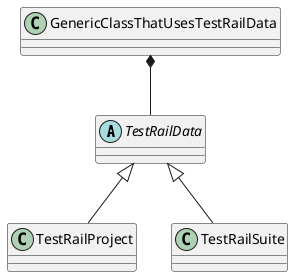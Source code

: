 @startuml
'https://plantuml.com/class-diagram

abstract class TestRailData

class TestRailProject extends TestRailData

class TestRailSuite extends TestRailData

class GenericClassThatUsesTestRailData

GenericClassThatUsesTestRailData *-- TestRailData



@enduml